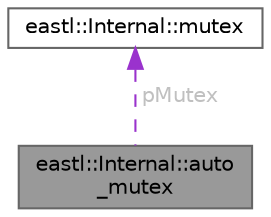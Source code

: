digraph "eastl::Internal::auto_mutex"
{
 // LATEX_PDF_SIZE
  bgcolor="transparent";
  edge [fontname=Helvetica,fontsize=10,labelfontname=Helvetica,labelfontsize=10];
  node [fontname=Helvetica,fontsize=10,shape=box,height=0.2,width=0.4];
  Node1 [id="Node000001",label="eastl::Internal::auto\l_mutex",height=0.2,width=0.4,color="gray40", fillcolor="grey60", style="filled", fontcolor="black",tooltip=" "];
  Node2 -> Node1 [id="edge2_Node000001_Node000002",dir="back",color="darkorchid3",style="dashed",tooltip=" ",label=" pMutex",fontcolor="grey" ];
  Node2 [id="Node000002",label="eastl::Internal::mutex",height=0.2,width=0.4,color="gray40", fillcolor="white", style="filled",URL="$classeastl_1_1_internal_1_1mutex.html",tooltip=" "];
}
